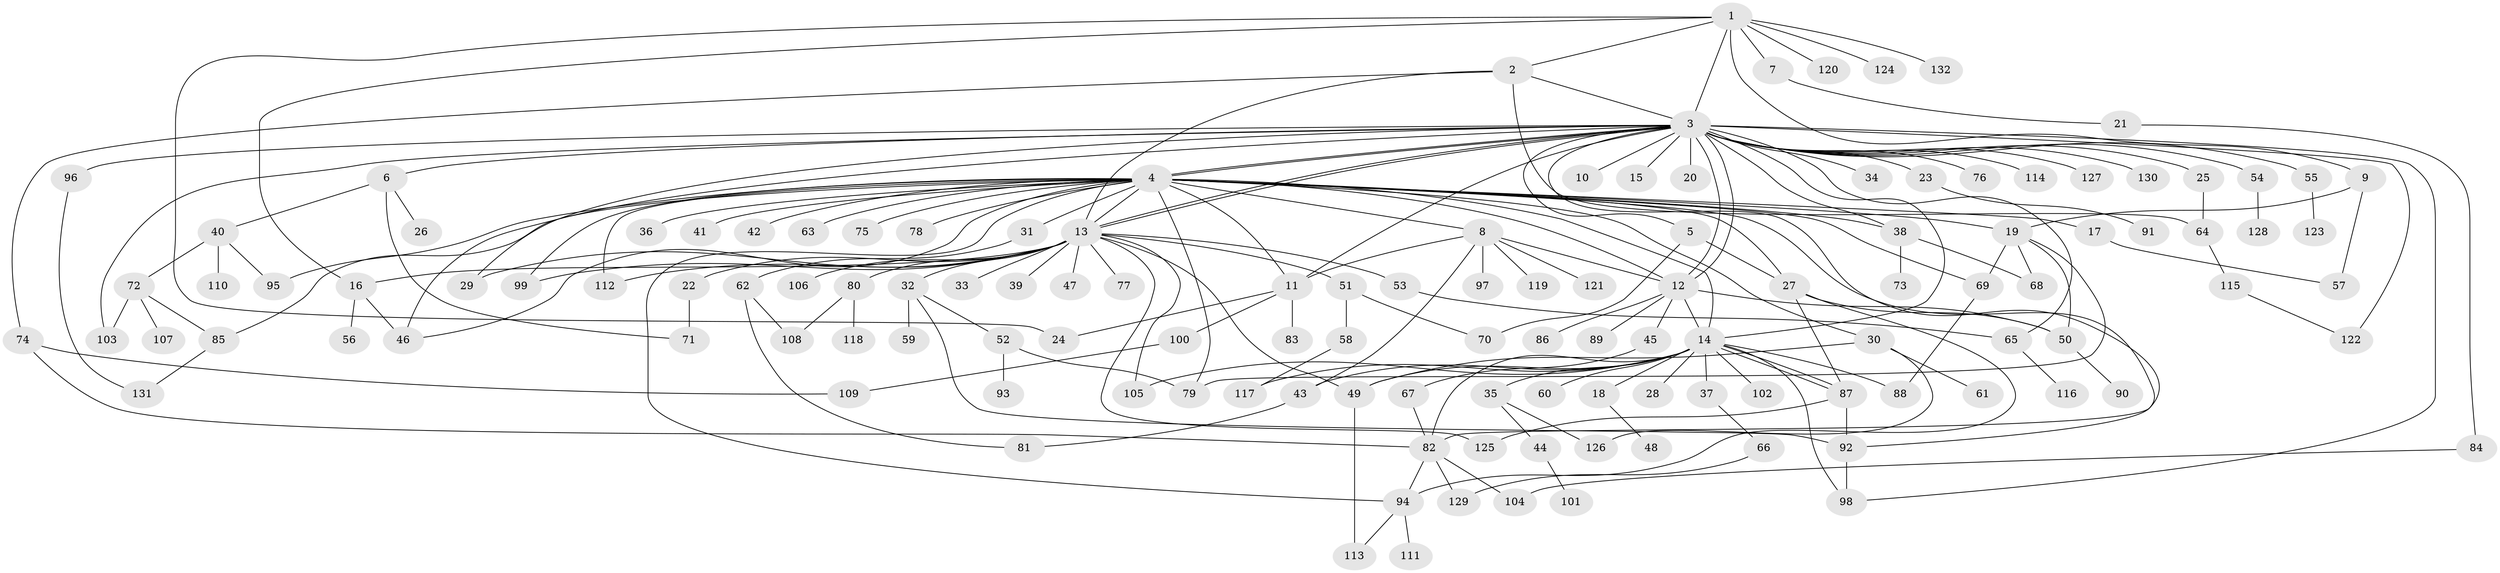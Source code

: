 // coarse degree distribution, {9: 0.010101010101010102, 5: 0.04040404040404041, 35: 0.010101010101010102, 26: 0.010101010101010102, 3: 0.13131313131313133, 2: 0.24242424242424243, 8: 0.010101010101010102, 1: 0.4444444444444444, 11: 0.010101010101010102, 20: 0.010101010101010102, 16: 0.010101010101010102, 6: 0.030303030303030304, 4: 0.04040404040404041}
// Generated by graph-tools (version 1.1) at 2025/51/02/27/25 19:51:54]
// undirected, 132 vertices, 194 edges
graph export_dot {
graph [start="1"]
  node [color=gray90,style=filled];
  1;
  2;
  3;
  4;
  5;
  6;
  7;
  8;
  9;
  10;
  11;
  12;
  13;
  14;
  15;
  16;
  17;
  18;
  19;
  20;
  21;
  22;
  23;
  24;
  25;
  26;
  27;
  28;
  29;
  30;
  31;
  32;
  33;
  34;
  35;
  36;
  37;
  38;
  39;
  40;
  41;
  42;
  43;
  44;
  45;
  46;
  47;
  48;
  49;
  50;
  51;
  52;
  53;
  54;
  55;
  56;
  57;
  58;
  59;
  60;
  61;
  62;
  63;
  64;
  65;
  66;
  67;
  68;
  69;
  70;
  71;
  72;
  73;
  74;
  75;
  76;
  77;
  78;
  79;
  80;
  81;
  82;
  83;
  84;
  85;
  86;
  87;
  88;
  89;
  90;
  91;
  92;
  93;
  94;
  95;
  96;
  97;
  98;
  99;
  100;
  101;
  102;
  103;
  104;
  105;
  106;
  107;
  108;
  109;
  110;
  111;
  112;
  113;
  114;
  115;
  116;
  117;
  118;
  119;
  120;
  121;
  122;
  123;
  124;
  125;
  126;
  127;
  128;
  129;
  130;
  131;
  132;
  1 -- 2;
  1 -- 3;
  1 -- 7;
  1 -- 9;
  1 -- 16;
  1 -- 24;
  1 -- 120;
  1 -- 124;
  1 -- 132;
  2 -- 3;
  2 -- 13;
  2 -- 64;
  2 -- 74;
  3 -- 4;
  3 -- 4;
  3 -- 5;
  3 -- 6;
  3 -- 10;
  3 -- 11;
  3 -- 12;
  3 -- 12;
  3 -- 13;
  3 -- 13;
  3 -- 14;
  3 -- 15;
  3 -- 20;
  3 -- 23;
  3 -- 25;
  3 -- 29;
  3 -- 34;
  3 -- 38;
  3 -- 46;
  3 -- 54;
  3 -- 55;
  3 -- 65;
  3 -- 76;
  3 -- 82;
  3 -- 96;
  3 -- 98;
  3 -- 103;
  3 -- 114;
  3 -- 122;
  3 -- 127;
  3 -- 130;
  4 -- 8;
  4 -- 11;
  4 -- 12;
  4 -- 13;
  4 -- 14;
  4 -- 17;
  4 -- 19;
  4 -- 27;
  4 -- 30;
  4 -- 31;
  4 -- 36;
  4 -- 38;
  4 -- 41;
  4 -- 42;
  4 -- 46;
  4 -- 63;
  4 -- 69;
  4 -- 75;
  4 -- 78;
  4 -- 79;
  4 -- 85;
  4 -- 92;
  4 -- 94;
  4 -- 95;
  4 -- 99;
  4 -- 112;
  5 -- 27;
  5 -- 70;
  6 -- 26;
  6 -- 40;
  6 -- 71;
  7 -- 21;
  8 -- 11;
  8 -- 12;
  8 -- 43;
  8 -- 97;
  8 -- 119;
  8 -- 121;
  9 -- 19;
  9 -- 57;
  11 -- 24;
  11 -- 83;
  11 -- 100;
  12 -- 14;
  12 -- 45;
  12 -- 50;
  12 -- 86;
  12 -- 89;
  13 -- 16;
  13 -- 22;
  13 -- 29;
  13 -- 32;
  13 -- 33;
  13 -- 39;
  13 -- 47;
  13 -- 49;
  13 -- 51;
  13 -- 53;
  13 -- 77;
  13 -- 80;
  13 -- 99;
  13 -- 105;
  13 -- 106;
  13 -- 112;
  13 -- 125;
  14 -- 18;
  14 -- 28;
  14 -- 35;
  14 -- 37;
  14 -- 43;
  14 -- 49;
  14 -- 60;
  14 -- 82;
  14 -- 87;
  14 -- 87;
  14 -- 88;
  14 -- 98;
  14 -- 102;
  14 -- 105;
  14 -- 117;
  16 -- 46;
  16 -- 56;
  17 -- 57;
  18 -- 48;
  19 -- 50;
  19 -- 68;
  19 -- 69;
  19 -- 79;
  21 -- 84;
  22 -- 71;
  23 -- 91;
  25 -- 64;
  27 -- 50;
  27 -- 87;
  27 -- 94;
  30 -- 49;
  30 -- 61;
  30 -- 126;
  31 -- 62;
  32 -- 52;
  32 -- 59;
  32 -- 92;
  35 -- 44;
  35 -- 126;
  37 -- 66;
  38 -- 68;
  38 -- 73;
  40 -- 72;
  40 -- 95;
  40 -- 110;
  43 -- 81;
  44 -- 101;
  45 -- 67;
  49 -- 113;
  50 -- 90;
  51 -- 58;
  51 -- 70;
  52 -- 79;
  52 -- 93;
  53 -- 65;
  54 -- 128;
  55 -- 123;
  58 -- 117;
  62 -- 81;
  62 -- 108;
  64 -- 115;
  65 -- 116;
  66 -- 129;
  67 -- 82;
  69 -- 88;
  72 -- 85;
  72 -- 103;
  72 -- 107;
  74 -- 82;
  74 -- 109;
  80 -- 108;
  80 -- 118;
  82 -- 94;
  82 -- 104;
  82 -- 129;
  84 -- 104;
  85 -- 131;
  87 -- 92;
  87 -- 125;
  92 -- 98;
  94 -- 111;
  94 -- 113;
  96 -- 131;
  100 -- 109;
  115 -- 122;
}
